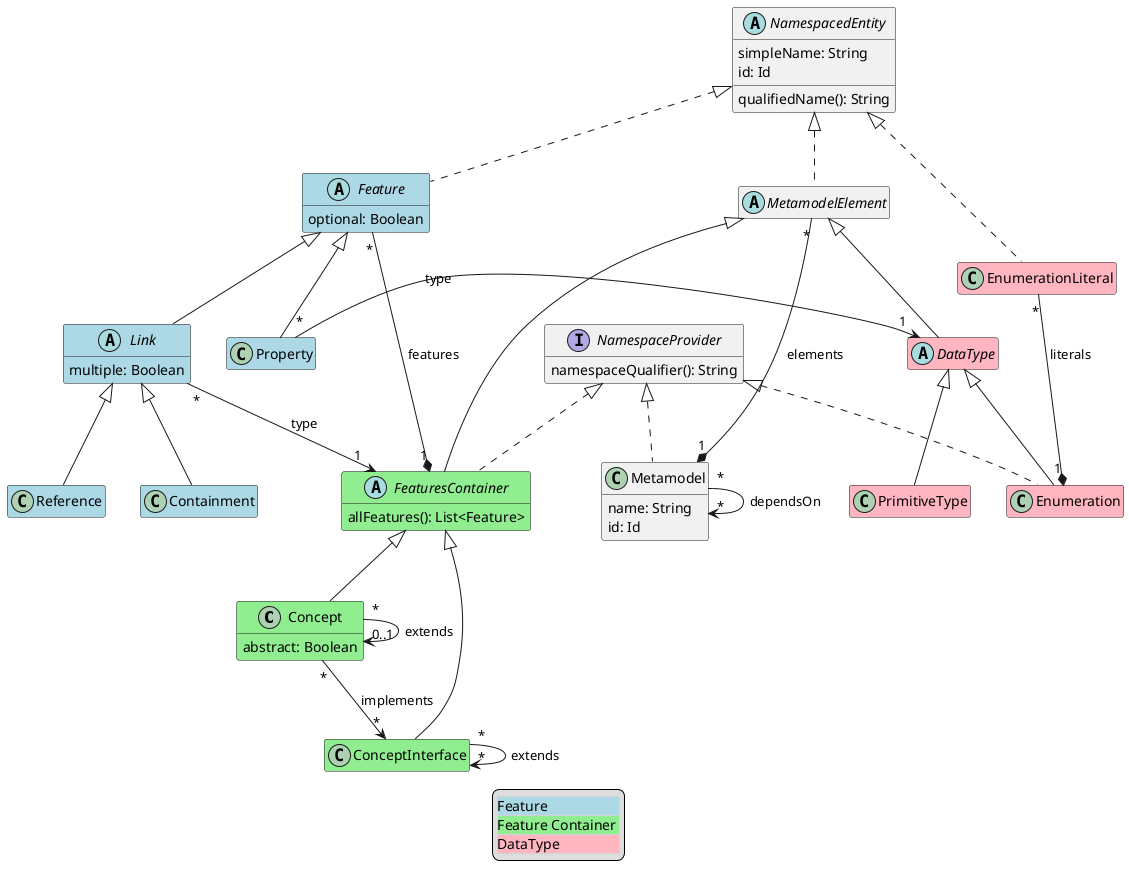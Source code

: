 @startuml
hide empty members

class Concept #LightGreen extends FeaturesContainer {
  abstract: Boolean
}

class ConceptInterface #LightGreen extends FeaturesContainer

class Containment #LightBlue extends Link

abstract class DataType #LightPink extends MetamodelElement

class Enumeration #LightPink extends DataType implements NamespaceProvider

class EnumerationLiteral #LightPink implements NamespacedEntity

abstract class Feature #LightBlue implements NamespacedEntity {
  optional: Boolean
}

abstract class FeaturesContainer #LightGreen extends MetamodelElement implements NamespaceProvider {
  allFeatures(): List<Feature>
}

abstract class Link #LightBlue extends Feature {
  multiple: Boolean
}

class Metamodel implements NamespaceProvider {
  name: String
  id: Id
}

abstract class MetamodelElement implements NamespacedEntity

abstract class NamespacedEntity {
  simpleName: String
  qualifiedName(): String
  id: Id
}

interface NamespaceProvider {
  namespaceQualifier(): String
}

class PrimitiveType #LightPink extends DataType

class Property #LightBlue extends Feature

class Reference #LightBlue extends Link

' relations:

Concept "*" -> "0..1" Concept: extends
Concept "*" --> "*" ConceptInterface: implements

ConceptInterface "*" --> "*" ConceptInterface: extends

EnumerationLiteral "*" -* "1" Enumeration : literals

Feature "*" -* "1" FeaturesContainer: features

Link "*" --> "1" FeaturesContainer: type

Metamodel "*" --> "*" Metamodel: dependsOn
MetamodelElement "*" -* "1" Metamodel: elements

Property "*" -> "1" DataType: type

legend
  <#LightGray,#LightGray>| <#LightBlue>Feature |
  | <#LightGreen>Feature Container |
  | <#LightPink>DataType |
end legend
@enduml
